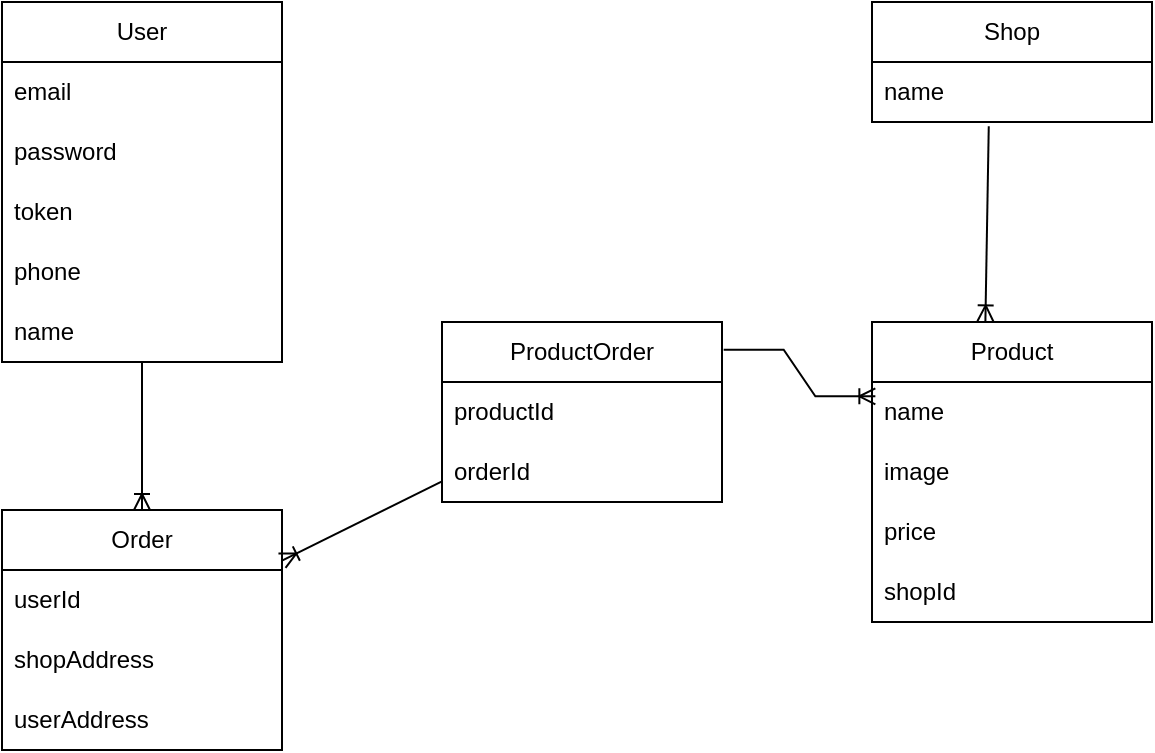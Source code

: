 <mxfile version="21.3.6" type="github">
  <diagram name="Strona-1" id="PKd-0y6lIhb0BX85j0is">
    <mxGraphModel dx="1195" dy="657" grid="1" gridSize="10" guides="1" tooltips="1" connect="1" arrows="1" fold="1" page="1" pageScale="1" pageWidth="1169" pageHeight="827" math="0" shadow="0">
      <root>
        <mxCell id="0" />
        <mxCell id="1" parent="0" />
        <mxCell id="4smqjXmgjWLWjpEqW17--6" value="User" style="swimlane;fontStyle=0;childLayout=stackLayout;horizontal=1;startSize=30;horizontalStack=0;resizeParent=1;resizeParentMax=0;resizeLast=0;collapsible=1;marginBottom=0;whiteSpace=wrap;html=1;" vertex="1" parent="1">
          <mxGeometry x="80" y="40" width="140" height="180" as="geometry" />
        </mxCell>
        <mxCell id="4smqjXmgjWLWjpEqW17--7" value="email&lt;br&gt;" style="text;strokeColor=none;fillColor=none;align=left;verticalAlign=middle;spacingLeft=4;spacingRight=4;overflow=hidden;points=[[0,0.5],[1,0.5]];portConstraint=eastwest;rotatable=0;whiteSpace=wrap;html=1;" vertex="1" parent="4smqjXmgjWLWjpEqW17--6">
          <mxGeometry y="30" width="140" height="30" as="geometry" />
        </mxCell>
        <mxCell id="4smqjXmgjWLWjpEqW17--8" value="password" style="text;strokeColor=none;fillColor=none;align=left;verticalAlign=middle;spacingLeft=4;spacingRight=4;overflow=hidden;points=[[0,0.5],[1,0.5]];portConstraint=eastwest;rotatable=0;whiteSpace=wrap;html=1;" vertex="1" parent="4smqjXmgjWLWjpEqW17--6">
          <mxGeometry y="60" width="140" height="30" as="geometry" />
        </mxCell>
        <mxCell id="4smqjXmgjWLWjpEqW17--10" value="token" style="text;strokeColor=none;fillColor=none;align=left;verticalAlign=middle;spacingLeft=4;spacingRight=4;overflow=hidden;points=[[0,0.5],[1,0.5]];portConstraint=eastwest;rotatable=0;whiteSpace=wrap;html=1;" vertex="1" parent="4smqjXmgjWLWjpEqW17--6">
          <mxGeometry y="90" width="140" height="30" as="geometry" />
        </mxCell>
        <mxCell id="4smqjXmgjWLWjpEqW17--36" value="phone" style="text;strokeColor=none;fillColor=none;align=left;verticalAlign=middle;spacingLeft=4;spacingRight=4;overflow=hidden;points=[[0,0.5],[1,0.5]];portConstraint=eastwest;rotatable=0;whiteSpace=wrap;html=1;" vertex="1" parent="4smqjXmgjWLWjpEqW17--6">
          <mxGeometry y="120" width="140" height="30" as="geometry" />
        </mxCell>
        <mxCell id="4smqjXmgjWLWjpEqW17--34" value="name" style="text;strokeColor=none;fillColor=none;align=left;verticalAlign=middle;spacingLeft=4;spacingRight=4;overflow=hidden;points=[[0,0.5],[1,0.5]];portConstraint=eastwest;rotatable=0;whiteSpace=wrap;html=1;" vertex="1" parent="4smqjXmgjWLWjpEqW17--6">
          <mxGeometry y="150" width="140" height="30" as="geometry" />
        </mxCell>
        <mxCell id="4smqjXmgjWLWjpEqW17--11" value="Shop" style="swimlane;fontStyle=0;childLayout=stackLayout;horizontal=1;startSize=30;horizontalStack=0;resizeParent=1;resizeParentMax=0;resizeLast=0;collapsible=1;marginBottom=0;whiteSpace=wrap;html=1;" vertex="1" parent="1">
          <mxGeometry x="515" y="40" width="140" height="60" as="geometry" />
        </mxCell>
        <mxCell id="4smqjXmgjWLWjpEqW17--12" value="name" style="text;strokeColor=none;fillColor=none;align=left;verticalAlign=middle;spacingLeft=4;spacingRight=4;overflow=hidden;points=[[0,0.5],[1,0.5]];portConstraint=eastwest;rotatable=0;whiteSpace=wrap;html=1;" vertex="1" parent="4smqjXmgjWLWjpEqW17--11">
          <mxGeometry y="30" width="140" height="30" as="geometry" />
        </mxCell>
        <mxCell id="4smqjXmgjWLWjpEqW17--15" value="Product" style="swimlane;fontStyle=0;childLayout=stackLayout;horizontal=1;startSize=30;horizontalStack=0;resizeParent=1;resizeParentMax=0;resizeLast=0;collapsible=1;marginBottom=0;whiteSpace=wrap;html=1;" vertex="1" parent="1">
          <mxGeometry x="515" y="200" width="140" height="150" as="geometry" />
        </mxCell>
        <mxCell id="4smqjXmgjWLWjpEqW17--16" value="name" style="text;strokeColor=none;fillColor=none;align=left;verticalAlign=middle;spacingLeft=4;spacingRight=4;overflow=hidden;points=[[0,0.5],[1,0.5]];portConstraint=eastwest;rotatable=0;whiteSpace=wrap;html=1;" vertex="1" parent="4smqjXmgjWLWjpEqW17--15">
          <mxGeometry y="30" width="140" height="30" as="geometry" />
        </mxCell>
        <mxCell id="4smqjXmgjWLWjpEqW17--17" value="image" style="text;strokeColor=none;fillColor=none;align=left;verticalAlign=middle;spacingLeft=4;spacingRight=4;overflow=hidden;points=[[0,0.5],[1,0.5]];portConstraint=eastwest;rotatable=0;whiteSpace=wrap;html=1;" vertex="1" parent="4smqjXmgjWLWjpEqW17--15">
          <mxGeometry y="60" width="140" height="30" as="geometry" />
        </mxCell>
        <mxCell id="4smqjXmgjWLWjpEqW17--18" value="price" style="text;strokeColor=none;fillColor=none;align=left;verticalAlign=middle;spacingLeft=4;spacingRight=4;overflow=hidden;points=[[0,0.5],[1,0.5]];portConstraint=eastwest;rotatable=0;whiteSpace=wrap;html=1;" vertex="1" parent="4smqjXmgjWLWjpEqW17--15">
          <mxGeometry y="90" width="140" height="30" as="geometry" />
        </mxCell>
        <mxCell id="4smqjXmgjWLWjpEqW17--19" value="shopId" style="text;strokeColor=none;fillColor=none;align=left;verticalAlign=middle;spacingLeft=4;spacingRight=4;overflow=hidden;points=[[0,0.5],[1,0.5]];portConstraint=eastwest;rotatable=0;whiteSpace=wrap;html=1;" vertex="1" parent="4smqjXmgjWLWjpEqW17--15">
          <mxGeometry y="120" width="140" height="30" as="geometry" />
        </mxCell>
        <mxCell id="4smqjXmgjWLWjpEqW17--20" value="Order" style="swimlane;fontStyle=0;childLayout=stackLayout;horizontal=1;startSize=30;horizontalStack=0;resizeParent=1;resizeParentMax=0;resizeLast=0;collapsible=1;marginBottom=0;whiteSpace=wrap;html=1;" vertex="1" parent="1">
          <mxGeometry x="80" y="294" width="140" height="120" as="geometry" />
        </mxCell>
        <mxCell id="4smqjXmgjWLWjpEqW17--21" value="userId" style="text;strokeColor=none;fillColor=none;align=left;verticalAlign=middle;spacingLeft=4;spacingRight=4;overflow=hidden;points=[[0,0.5],[1,0.5]];portConstraint=eastwest;rotatable=0;whiteSpace=wrap;html=1;" vertex="1" parent="4smqjXmgjWLWjpEqW17--20">
          <mxGeometry y="30" width="140" height="30" as="geometry" />
        </mxCell>
        <mxCell id="4smqjXmgjWLWjpEqW17--22" value="shopAddress" style="text;strokeColor=none;fillColor=none;align=left;verticalAlign=middle;spacingLeft=4;spacingRight=4;overflow=hidden;points=[[0,0.5],[1,0.5]];portConstraint=eastwest;rotatable=0;whiteSpace=wrap;html=1;" vertex="1" parent="4smqjXmgjWLWjpEqW17--20">
          <mxGeometry y="60" width="140" height="30" as="geometry" />
        </mxCell>
        <mxCell id="4smqjXmgjWLWjpEqW17--23" value="userAddress" style="text;strokeColor=none;fillColor=none;align=left;verticalAlign=middle;spacingLeft=4;spacingRight=4;overflow=hidden;points=[[0,0.5],[1,0.5]];portConstraint=eastwest;rotatable=0;whiteSpace=wrap;html=1;" vertex="1" parent="4smqjXmgjWLWjpEqW17--20">
          <mxGeometry y="90" width="140" height="30" as="geometry" />
        </mxCell>
        <mxCell id="4smqjXmgjWLWjpEqW17--24" value="ProductOrder" style="swimlane;fontStyle=0;childLayout=stackLayout;horizontal=1;startSize=30;horizontalStack=0;resizeParent=1;resizeParentMax=0;resizeLast=0;collapsible=1;marginBottom=0;whiteSpace=wrap;html=1;" vertex="1" parent="1">
          <mxGeometry x="300" y="200" width="140" height="90" as="geometry" />
        </mxCell>
        <mxCell id="4smqjXmgjWLWjpEqW17--25" value="productId" style="text;strokeColor=none;fillColor=none;align=left;verticalAlign=middle;spacingLeft=4;spacingRight=4;overflow=hidden;points=[[0,0.5],[1,0.5]];portConstraint=eastwest;rotatable=0;whiteSpace=wrap;html=1;" vertex="1" parent="4smqjXmgjWLWjpEqW17--24">
          <mxGeometry y="30" width="140" height="30" as="geometry" />
        </mxCell>
        <mxCell id="4smqjXmgjWLWjpEqW17--26" value="orderId" style="text;strokeColor=none;fillColor=none;align=left;verticalAlign=middle;spacingLeft=4;spacingRight=4;overflow=hidden;points=[[0,0.5],[1,0.5]];portConstraint=eastwest;rotatable=0;whiteSpace=wrap;html=1;" vertex="1" parent="4smqjXmgjWLWjpEqW17--24">
          <mxGeometry y="60" width="140" height="30" as="geometry" />
        </mxCell>
        <mxCell id="4smqjXmgjWLWjpEqW17--28" value="" style="fontSize=12;html=1;endArrow=ERoneToMany;rounded=0;entryX=0.5;entryY=0;entryDx=0;entryDy=0;" edge="1" parent="1" source="4smqjXmgjWLWjpEqW17--6" target="4smqjXmgjWLWjpEqW17--20">
          <mxGeometry width="100" height="100" relative="1" as="geometry">
            <mxPoint x="155" y="210" as="sourcePoint" />
            <mxPoint x="370" y="250" as="targetPoint" />
          </mxGeometry>
        </mxCell>
        <mxCell id="4smqjXmgjWLWjpEqW17--29" value="" style="fontSize=12;html=1;endArrow=ERoneToMany;rounded=0;" edge="1" parent="1" source="4smqjXmgjWLWjpEqW17--24" target="4smqjXmgjWLWjpEqW17--20">
          <mxGeometry width="100" height="100" relative="1" as="geometry">
            <mxPoint x="270" y="350" as="sourcePoint" />
            <mxPoint x="370" y="250" as="targetPoint" />
          </mxGeometry>
        </mxCell>
        <mxCell id="4smqjXmgjWLWjpEqW17--30" value="" style="edgeStyle=entityRelationEdgeStyle;fontSize=12;html=1;endArrow=ERoneToMany;rounded=0;entryX=0.012;entryY=0.239;entryDx=0;entryDy=0;entryPerimeter=0;exitX=1.006;exitY=0.154;exitDx=0;exitDy=0;exitPerimeter=0;" edge="1" parent="1" source="4smqjXmgjWLWjpEqW17--24" target="4smqjXmgjWLWjpEqW17--16">
          <mxGeometry width="100" height="100" relative="1" as="geometry">
            <mxPoint x="270" y="350" as="sourcePoint" />
            <mxPoint x="370" y="250" as="targetPoint" />
          </mxGeometry>
        </mxCell>
        <mxCell id="4smqjXmgjWLWjpEqW17--31" value="" style="fontSize=12;html=1;endArrow=ERoneToMany;rounded=0;entryX=0.405;entryY=-0.002;entryDx=0;entryDy=0;entryPerimeter=0;exitX=0.417;exitY=1.072;exitDx=0;exitDy=0;exitPerimeter=0;" edge="1" parent="1" source="4smqjXmgjWLWjpEqW17--12" target="4smqjXmgjWLWjpEqW17--15">
          <mxGeometry width="100" height="100" relative="1" as="geometry">
            <mxPoint x="270" y="350" as="sourcePoint" />
            <mxPoint x="370" y="250" as="targetPoint" />
          </mxGeometry>
        </mxCell>
      </root>
    </mxGraphModel>
  </diagram>
</mxfile>
